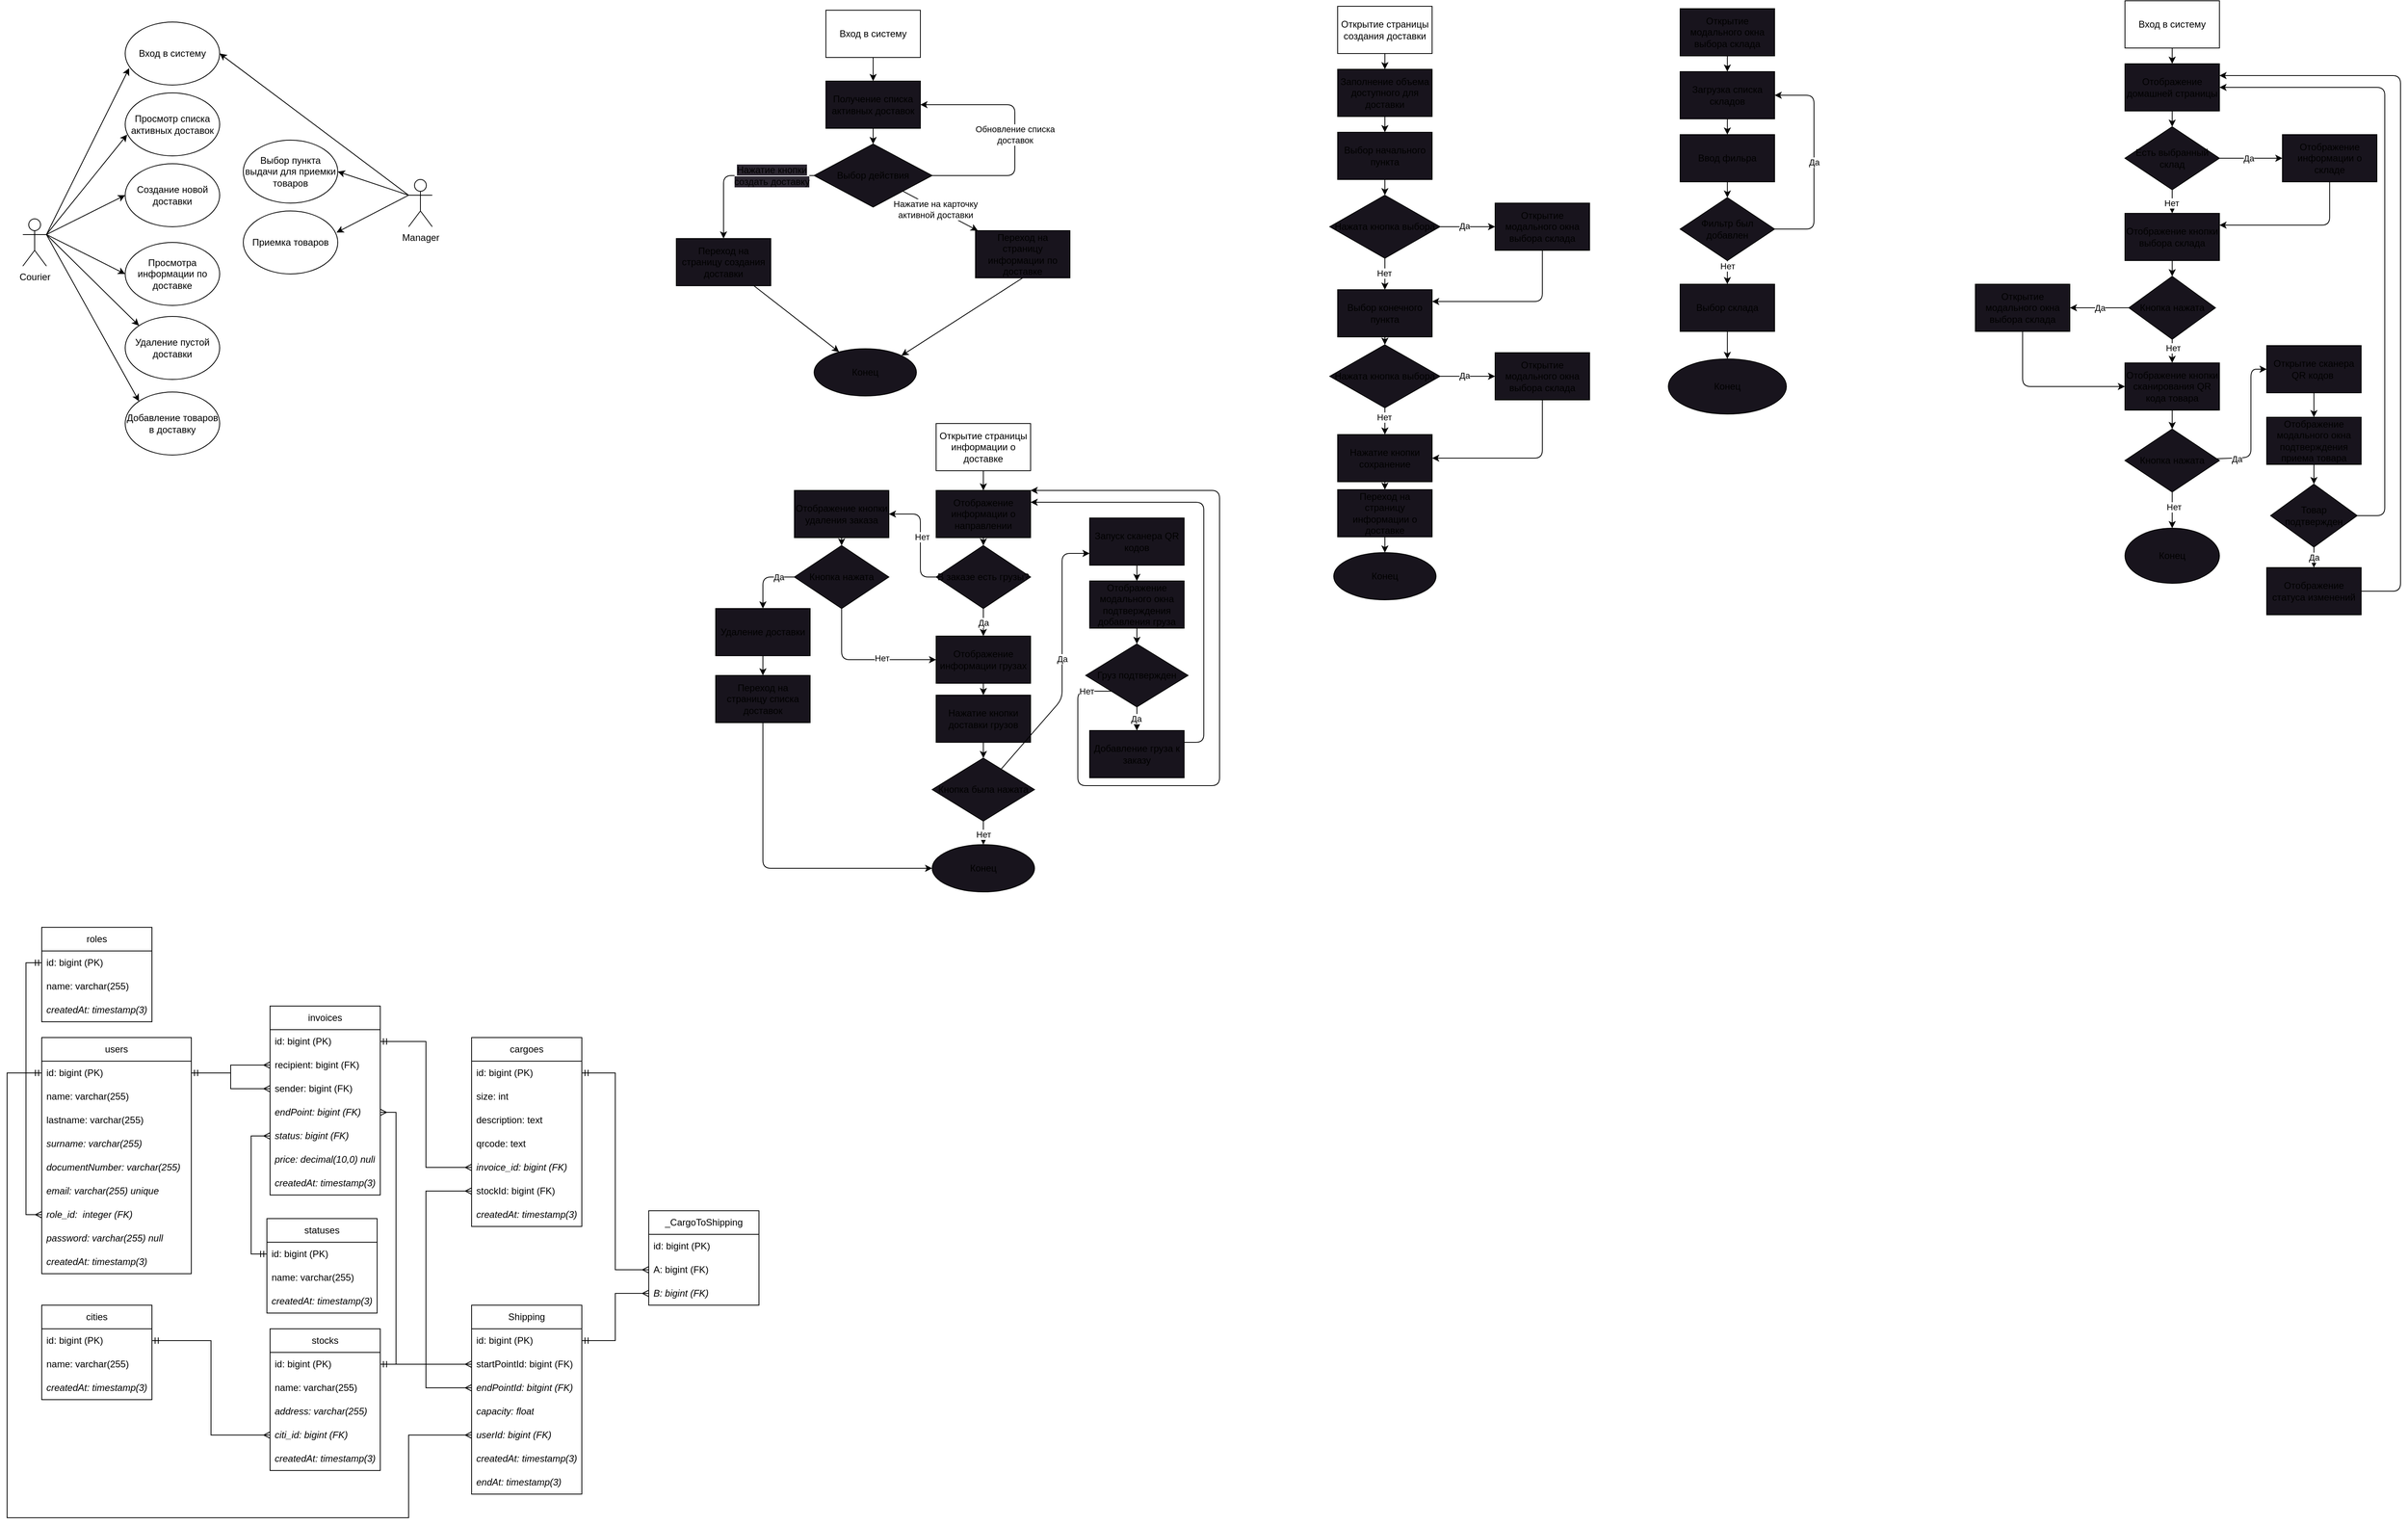 <mxfile>
    <diagram id="rZEQZdA4WwojrL2jVmW2" name="Страница 1">
        <mxGraphModel dx="2302" dy="1473" grid="1" gridSize="10" guides="1" tooltips="1" connect="1" arrows="1" fold="1" page="1" pageScale="1" pageWidth="827" pageHeight="1169" math="0" shadow="0">
            <root>
                <mxCell id="0"/>
                <mxCell id="1" parent="0"/>
                <mxCell id="36" style="edgeStyle=none;html=1;exitX=1;exitY=0.333;exitDx=0;exitDy=0;exitPerimeter=0;entryX=0.042;entryY=0.733;entryDx=0;entryDy=0;entryPerimeter=0;" edge="1" parent="1" source="22" target="30">
                    <mxGeometry relative="1" as="geometry"/>
                </mxCell>
                <mxCell id="37" style="edgeStyle=none;html=1;exitX=1;exitY=0.333;exitDx=0;exitDy=0;exitPerimeter=0;entryX=0.021;entryY=0.662;entryDx=0;entryDy=0;entryPerimeter=0;" edge="1" parent="1" source="22" target="31">
                    <mxGeometry relative="1" as="geometry"/>
                </mxCell>
                <mxCell id="38" style="edgeStyle=none;html=1;exitX=1;exitY=0.333;exitDx=0;exitDy=0;exitPerimeter=0;entryX=0;entryY=0.5;entryDx=0;entryDy=0;" edge="1" parent="1" source="22" target="32">
                    <mxGeometry relative="1" as="geometry"/>
                </mxCell>
                <mxCell id="39" style="edgeStyle=none;html=1;exitX=1;exitY=0.333;exitDx=0;exitDy=0;exitPerimeter=0;entryX=0;entryY=0.5;entryDx=0;entryDy=0;" edge="1" parent="1" source="22" target="33">
                    <mxGeometry relative="1" as="geometry"/>
                </mxCell>
                <mxCell id="40" style="edgeStyle=none;html=1;exitX=1;exitY=0.333;exitDx=0;exitDy=0;exitPerimeter=0;entryX=0;entryY=0;entryDx=0;entryDy=0;" edge="1" parent="1" source="22" target="35">
                    <mxGeometry relative="1" as="geometry"/>
                </mxCell>
                <mxCell id="41" style="edgeStyle=none;html=1;exitX=1;exitY=0.333;exitDx=0;exitDy=0;exitPerimeter=0;entryX=0;entryY=0;entryDx=0;entryDy=0;" edge="1" parent="1" source="22" target="34">
                    <mxGeometry relative="1" as="geometry"/>
                </mxCell>
                <mxCell id="22" value="Courier" style="shape=umlActor;verticalLabelPosition=bottom;verticalAlign=top;html=1;outlineConnect=0;" vertex="1" parent="1">
                    <mxGeometry x="40" y="290" width="30" height="60" as="geometry"/>
                </mxCell>
                <mxCell id="42" style="edgeStyle=none;html=1;exitX=0;exitY=0.333;exitDx=0;exitDy=0;exitPerimeter=0;entryX=1;entryY=0.5;entryDx=0;entryDy=0;" edge="1" parent="1" source="23" target="30">
                    <mxGeometry relative="1" as="geometry"/>
                </mxCell>
                <mxCell id="45" style="edgeStyle=none;html=1;exitX=0;exitY=0.333;exitDx=0;exitDy=0;exitPerimeter=0;entryX=1;entryY=0.5;entryDx=0;entryDy=0;" edge="1" parent="1" source="23" target="43">
                    <mxGeometry relative="1" as="geometry"/>
                </mxCell>
                <mxCell id="46" style="edgeStyle=none;html=1;exitX=0;exitY=0.333;exitDx=0;exitDy=0;exitPerimeter=0;entryX=0.987;entryY=0.342;entryDx=0;entryDy=0;entryPerimeter=0;" edge="1" parent="1" source="23" target="44">
                    <mxGeometry relative="1" as="geometry"/>
                </mxCell>
                <mxCell id="23" value="Manager" style="shape=umlActor;verticalLabelPosition=bottom;verticalAlign=top;html=1;outlineConnect=0;" vertex="1" parent="1">
                    <mxGeometry x="530" y="240" width="30" height="60" as="geometry"/>
                </mxCell>
                <mxCell id="30" value="Вход в систему" style="ellipse;whiteSpace=wrap;html=1;" vertex="1" parent="1">
                    <mxGeometry x="170" y="40" width="120" height="80" as="geometry"/>
                </mxCell>
                <mxCell id="31" value="Просмотр списка активных доставок" style="ellipse;whiteSpace=wrap;html=1;" vertex="1" parent="1">
                    <mxGeometry x="170" y="130" width="120" height="80" as="geometry"/>
                </mxCell>
                <mxCell id="32" value="Создание новой доставки" style="ellipse;whiteSpace=wrap;html=1;" vertex="1" parent="1">
                    <mxGeometry x="170" y="220" width="120" height="80" as="geometry"/>
                </mxCell>
                <mxCell id="33" value="Просмотра информации по доставке" style="ellipse;whiteSpace=wrap;html=1;" vertex="1" parent="1">
                    <mxGeometry x="170" y="320" width="120" height="80" as="geometry"/>
                </mxCell>
                <mxCell id="34" value="Добавление товаров в доставку" style="ellipse;whiteSpace=wrap;html=1;" vertex="1" parent="1">
                    <mxGeometry x="170" y="510" width="120" height="80" as="geometry"/>
                </mxCell>
                <mxCell id="35" value="Удаление пустой доставки" style="ellipse;whiteSpace=wrap;html=1;" vertex="1" parent="1">
                    <mxGeometry x="170" y="414" width="120" height="80" as="geometry"/>
                </mxCell>
                <mxCell id="43" value="Выбор пункта выдачи для приемки товаров" style="ellipse;whiteSpace=wrap;html=1;" vertex="1" parent="1">
                    <mxGeometry x="320" y="190" width="120" height="80" as="geometry"/>
                </mxCell>
                <mxCell id="44" value="Приемка товаров" style="ellipse;whiteSpace=wrap;html=1;" vertex="1" parent="1">
                    <mxGeometry x="320" y="280" width="120" height="80" as="geometry"/>
                </mxCell>
                <mxCell id="53" value="" style="edgeStyle=none;html=1;" edge="1" parent="1" source="47" target="52">
                    <mxGeometry relative="1" as="geometry"/>
                </mxCell>
                <mxCell id="47" value="Вход в систему" style="rounded=0;whiteSpace=wrap;html=1;" vertex="1" parent="1">
                    <mxGeometry x="1060" y="25" width="120" height="60" as="geometry"/>
                </mxCell>
                <mxCell id="58" style="edgeStyle=none;html=1;exitX=0;exitY=0.5;exitDx=0;exitDy=0;entryX=0.5;entryY=0;entryDx=0;entryDy=0;" edge="1" parent="1" source="48" target="55">
                    <mxGeometry relative="1" as="geometry">
                        <Array as="points">
                            <mxPoint x="930" y="235"/>
                        </Array>
                    </mxGeometry>
                </mxCell>
                <mxCell id="59" value="&lt;span style=&quot;font-size: 12px; background-color: rgb(42, 37, 47);&quot;&gt;Нажатие кнопки&lt;/span&gt;&lt;br style=&quot;font-size: 12px;&quot;&gt;&lt;span style=&quot;font-size: 12px; background-color: rgb(42, 37, 47);&quot;&gt;создать доставку&lt;/span&gt;" style="edgeLabel;html=1;align=center;verticalAlign=middle;resizable=0;points=[];" vertex="1" connectable="0" parent="58">
                    <mxGeometry x="-0.494" y="3" relative="1" as="geometry">
                        <mxPoint x="-5" y="-3" as="offset"/>
                    </mxGeometry>
                </mxCell>
                <mxCell id="60" value="Обновление списка&lt;br&gt;доставок" style="edgeStyle=none;html=1;exitX=1;exitY=0.5;exitDx=0;exitDy=0;entryX=1;entryY=0.5;entryDx=0;entryDy=0;" edge="1" parent="1" source="48" target="52">
                    <mxGeometry relative="1" as="geometry">
                        <Array as="points">
                            <mxPoint x="1300" y="235"/>
                            <mxPoint x="1300" y="145"/>
                        </Array>
                    </mxGeometry>
                </mxCell>
                <mxCell id="62" value="" style="edgeStyle=none;html=1;" edge="1" parent="1" source="48" target="61">
                    <mxGeometry relative="1" as="geometry"/>
                </mxCell>
                <mxCell id="63" value="Нажатие на карточку&lt;br&gt;активной доставки" style="edgeLabel;html=1;align=center;verticalAlign=middle;resizable=0;points=[];" vertex="1" connectable="0" parent="62">
                    <mxGeometry x="-0.136" y="-1" relative="1" as="geometry">
                        <mxPoint as="offset"/>
                    </mxGeometry>
                </mxCell>
                <mxCell id="48" value="Выбор действия" style="rhombus;whiteSpace=wrap;html=1;fillColor=rgb(24, 20, 29);rounded=0;" vertex="1" parent="1">
                    <mxGeometry x="1045" y="195" width="150" height="80" as="geometry"/>
                </mxCell>
                <mxCell id="54" value="" style="edgeStyle=none;html=1;" edge="1" parent="1" source="52" target="48">
                    <mxGeometry relative="1" as="geometry"/>
                </mxCell>
                <mxCell id="52" value="Получение списка активных доставок" style="rounded=0;whiteSpace=wrap;html=1;fillColor=rgb(24, 20, 29);" vertex="1" parent="1">
                    <mxGeometry x="1060" y="115" width="120" height="60" as="geometry"/>
                </mxCell>
                <mxCell id="65" value="" style="edgeStyle=none;html=1;" edge="1" parent="1" source="55" target="64">
                    <mxGeometry relative="1" as="geometry"/>
                </mxCell>
                <mxCell id="55" value="Переход на страницу создания доставки" style="whiteSpace=wrap;html=1;fillColor=rgb(24, 20, 29);rounded=0;" vertex="1" parent="1">
                    <mxGeometry x="870" y="315" width="120" height="60" as="geometry"/>
                </mxCell>
                <mxCell id="67" style="edgeStyle=none;html=1;exitX=0.5;exitY=1;exitDx=0;exitDy=0;entryX=1;entryY=0;entryDx=0;entryDy=0;" edge="1" parent="1" source="61" target="64">
                    <mxGeometry relative="1" as="geometry"/>
                </mxCell>
                <mxCell id="61" value="Переход на страницу информации по доставке" style="whiteSpace=wrap;html=1;fillColor=rgb(24, 20, 29);rounded=0;" vertex="1" parent="1">
                    <mxGeometry x="1250" y="305" width="120" height="60" as="geometry"/>
                </mxCell>
                <mxCell id="64" value="Конец" style="ellipse;whiteSpace=wrap;html=1;fillColor=rgb(24, 20, 29);rounded=0;" vertex="1" parent="1">
                    <mxGeometry x="1045" y="455" width="130" height="60" as="geometry"/>
                </mxCell>
                <mxCell id="70" value="" style="edgeStyle=none;html=1;" edge="1" parent="1" source="68" target="69">
                    <mxGeometry relative="1" as="geometry"/>
                </mxCell>
                <mxCell id="68" value="Открытие страницы создания доставки" style="rounded=0;whiteSpace=wrap;html=1;" vertex="1" parent="1">
                    <mxGeometry x="1710" y="20" width="120" height="60" as="geometry"/>
                </mxCell>
                <mxCell id="72" value="" style="edgeStyle=none;html=1;" edge="1" parent="1" source="69" target="71">
                    <mxGeometry relative="1" as="geometry"/>
                </mxCell>
                <mxCell id="69" value="Заполнение объема доступного для доставки" style="rounded=0;whiteSpace=wrap;html=1;fillColor=rgb(24, 20, 29);" vertex="1" parent="1">
                    <mxGeometry x="1710" y="100" width="120" height="60" as="geometry"/>
                </mxCell>
                <mxCell id="219" value="" style="edgeStyle=none;html=1;" edge="1" parent="1" source="71" target="218">
                    <mxGeometry relative="1" as="geometry"/>
                </mxCell>
                <mxCell id="71" value="Выбор начального пункта" style="rounded=0;whiteSpace=wrap;html=1;fillColor=rgb(24, 20, 29);" vertex="1" parent="1">
                    <mxGeometry x="1710" y="180" width="120" height="60" as="geometry"/>
                </mxCell>
                <mxCell id="224" style="edgeStyle=none;html=1;exitX=0.5;exitY=1;exitDx=0;exitDy=0;entryX=0.5;entryY=0;entryDx=0;entryDy=0;" edge="1" parent="1" source="73" target="220">
                    <mxGeometry relative="1" as="geometry"/>
                </mxCell>
                <mxCell id="73" value="Выбор конечного пункта" style="rounded=0;whiteSpace=wrap;html=1;fillColor=rgb(24, 20, 29);" vertex="1" parent="1">
                    <mxGeometry x="1710" y="380" width="120" height="60" as="geometry"/>
                </mxCell>
                <mxCell id="77" value="" style="edgeStyle=none;html=1;" edge="1" parent="1" source="74" target="76">
                    <mxGeometry relative="1" as="geometry"/>
                </mxCell>
                <mxCell id="74" value="Нажатие кнопки сохранение" style="rounded=0;whiteSpace=wrap;html=1;fillColor=rgb(24, 20, 29);" vertex="1" parent="1">
                    <mxGeometry x="1710" y="564" width="120" height="60" as="geometry"/>
                </mxCell>
                <mxCell id="79" value="" style="edgeStyle=none;html=1;" edge="1" parent="1" source="76" target="78">
                    <mxGeometry relative="1" as="geometry"/>
                </mxCell>
                <mxCell id="76" value="Переход на страницу информации о доставке" style="rounded=0;whiteSpace=wrap;html=1;fillColor=rgb(24, 20, 29);" vertex="1" parent="1">
                    <mxGeometry x="1710" y="634" width="120" height="60" as="geometry"/>
                </mxCell>
                <mxCell id="78" value="Конец" style="ellipse;whiteSpace=wrap;html=1;fillColor=rgb(24, 20, 29);rounded=0;" vertex="1" parent="1">
                    <mxGeometry x="1705" y="714" width="130" height="60" as="geometry"/>
                </mxCell>
                <mxCell id="110" value="" style="edgeStyle=none;html=1;" edge="1" parent="1" source="108" target="109">
                    <mxGeometry relative="1" as="geometry"/>
                </mxCell>
                <mxCell id="108" value="Открытие страницы информации о доставке" style="rounded=0;whiteSpace=wrap;html=1;" vertex="1" parent="1">
                    <mxGeometry x="1200" y="550" width="120" height="60" as="geometry"/>
                </mxCell>
                <mxCell id="142" value="" style="edgeStyle=none;html=1;" edge="1" parent="1" source="109" target="141">
                    <mxGeometry relative="1" as="geometry"/>
                </mxCell>
                <mxCell id="109" value="Отображение информации о направлении" style="rounded=0;whiteSpace=wrap;html=1;fillColor=rgb(24, 20, 29);" vertex="1" parent="1">
                    <mxGeometry x="1200" y="635" width="120" height="60" as="geometry"/>
                </mxCell>
                <mxCell id="115" value="" style="edgeStyle=none;html=1;" edge="1" parent="1" source="112" target="114">
                    <mxGeometry relative="1" as="geometry"/>
                </mxCell>
                <mxCell id="112" value="Отображение информации грузах" style="rounded=0;whiteSpace=wrap;html=1;fillColor=rgb(24, 20, 29);" vertex="1" parent="1">
                    <mxGeometry x="1200" y="820" width="120" height="60" as="geometry"/>
                </mxCell>
                <mxCell id="117" value="" style="edgeStyle=none;html=1;" edge="1" parent="1" source="114" target="116">
                    <mxGeometry relative="1" as="geometry"/>
                </mxCell>
                <mxCell id="114" value="Нажатие кнопки доставки грузов" style="rounded=0;whiteSpace=wrap;html=1;fillColor=rgb(24, 20, 29);" vertex="1" parent="1">
                    <mxGeometry x="1200" y="895" width="120" height="60" as="geometry"/>
                </mxCell>
                <mxCell id="119" value="" style="edgeStyle=none;html=1;entryX=0.5;entryY=0;entryDx=0;entryDy=0;" edge="1" parent="1" source="116" target="121">
                    <mxGeometry relative="1" as="geometry">
                        <mxPoint x="1260" y="1085" as="targetPoint"/>
                    </mxGeometry>
                </mxCell>
                <mxCell id="120" value="Нет" style="edgeLabel;html=1;align=center;verticalAlign=middle;resizable=0;points=[];" vertex="1" connectable="0" parent="119">
                    <mxGeometry x="0.111" relative="1" as="geometry">
                        <mxPoint as="offset"/>
                    </mxGeometry>
                </mxCell>
                <mxCell id="123" value="Да" style="edgeStyle=none;html=1;entryX=0;entryY=0.75;entryDx=0;entryDy=0;" edge="1" parent="1" source="116" target="122">
                    <mxGeometry relative="1" as="geometry">
                        <Array as="points">
                            <mxPoint x="1360" y="900"/>
                            <mxPoint x="1360" y="715"/>
                        </Array>
                    </mxGeometry>
                </mxCell>
                <mxCell id="116" value="Кнопка была нажата" style="rhombus;whiteSpace=wrap;html=1;fillColor=rgb(24, 20, 29);rounded=0;" vertex="1" parent="1">
                    <mxGeometry x="1195" y="975" width="130" height="80" as="geometry"/>
                </mxCell>
                <mxCell id="121" value="Конец" style="ellipse;whiteSpace=wrap;html=1;fillColor=rgb(24, 20, 29);rounded=0;" vertex="1" parent="1">
                    <mxGeometry x="1195" y="1085" width="130" height="60" as="geometry"/>
                </mxCell>
                <mxCell id="125" value="" style="edgeStyle=none;html=1;" edge="1" parent="1" source="122" target="124">
                    <mxGeometry relative="1" as="geometry"/>
                </mxCell>
                <mxCell id="122" value="Запуск сканера QR кодов" style="whiteSpace=wrap;html=1;fillColor=rgb(24, 20, 29);rounded=0;" vertex="1" parent="1">
                    <mxGeometry x="1395" y="670" width="120" height="60" as="geometry"/>
                </mxCell>
                <mxCell id="127" value="" style="edgeStyle=none;html=1;" edge="1" parent="1" source="124" target="126">
                    <mxGeometry relative="1" as="geometry"/>
                </mxCell>
                <mxCell id="124" value="Отображение модального окна подтверждения добавления груза" style="whiteSpace=wrap;html=1;fillColor=rgb(24, 20, 29);rounded=0;" vertex="1" parent="1">
                    <mxGeometry x="1395" y="750" width="120" height="60" as="geometry"/>
                </mxCell>
                <mxCell id="129" value="" style="edgeStyle=none;html=1;" edge="1" parent="1" source="126" target="128">
                    <mxGeometry relative="1" as="geometry"/>
                </mxCell>
                <mxCell id="138" value="Да" style="edgeLabel;html=1;align=center;verticalAlign=middle;resizable=0;points=[];" vertex="1" connectable="0" parent="129">
                    <mxGeometry y="-1" relative="1" as="geometry">
                        <mxPoint as="offset"/>
                    </mxGeometry>
                </mxCell>
                <mxCell id="135" style="edgeStyle=none;html=1;exitX=0;exitY=1;exitDx=0;exitDy=0;entryX=1;entryY=0;entryDx=0;entryDy=0;" edge="1" parent="1" source="126" target="109">
                    <mxGeometry relative="1" as="geometry">
                        <Array as="points">
                            <mxPoint x="1380" y="890"/>
                            <mxPoint x="1380" y="1010"/>
                            <mxPoint x="1560" y="1010"/>
                            <mxPoint x="1560" y="635"/>
                        </Array>
                    </mxGeometry>
                </mxCell>
                <mxCell id="137" value="Нет" style="edgeLabel;html=1;align=center;verticalAlign=middle;resizable=0;points=[];" vertex="1" connectable="0" parent="135">
                    <mxGeometry x="-0.934" relative="1" as="geometry">
                        <mxPoint as="offset"/>
                    </mxGeometry>
                </mxCell>
                <mxCell id="126" value="Груз подтвержден" style="rhombus;whiteSpace=wrap;html=1;fillColor=rgb(24, 20, 29);rounded=0;" vertex="1" parent="1">
                    <mxGeometry x="1390" y="830" width="130" height="80" as="geometry"/>
                </mxCell>
                <mxCell id="134" style="edgeStyle=none;html=1;exitX=1;exitY=0.25;exitDx=0;exitDy=0;entryX=1;entryY=0.25;entryDx=0;entryDy=0;" edge="1" parent="1" source="128" target="109">
                    <mxGeometry relative="1" as="geometry">
                        <Array as="points">
                            <mxPoint x="1540" y="955"/>
                            <mxPoint x="1540" y="650"/>
                        </Array>
                    </mxGeometry>
                </mxCell>
                <mxCell id="128" value="Добавление груза к заказу" style="whiteSpace=wrap;html=1;fillColor=rgb(24, 20, 29);rounded=0;" vertex="1" parent="1">
                    <mxGeometry x="1395" y="940" width="120" height="60" as="geometry"/>
                </mxCell>
                <mxCell id="143" value="Да" style="edgeStyle=none;html=1;" edge="1" parent="1" source="141">
                    <mxGeometry relative="1" as="geometry">
                        <mxPoint x="1260" y="820" as="targetPoint"/>
                    </mxGeometry>
                </mxCell>
                <mxCell id="150" style="edgeStyle=none;html=1;entryX=1;entryY=0.5;entryDx=0;entryDy=0;" edge="1" parent="1" source="141" target="145">
                    <mxGeometry relative="1" as="geometry">
                        <Array as="points">
                            <mxPoint x="1180" y="745"/>
                            <mxPoint x="1180" y="665"/>
                        </Array>
                    </mxGeometry>
                </mxCell>
                <mxCell id="151" value="Нет" style="edgeLabel;html=1;align=center;verticalAlign=middle;resizable=0;points=[];" vertex="1" connectable="0" parent="150">
                    <mxGeometry x="0.017" y="-2" relative="1" as="geometry">
                        <mxPoint as="offset"/>
                    </mxGeometry>
                </mxCell>
                <mxCell id="141" value="В заказе есть грузы?" style="rhombus;whiteSpace=wrap;html=1;fillColor=rgb(24, 20, 29);rounded=0;" vertex="1" parent="1">
                    <mxGeometry x="1200" y="705" width="120" height="80" as="geometry"/>
                </mxCell>
                <mxCell id="147" value="" style="edgeStyle=none;html=1;" edge="1" parent="1" source="145" target="146">
                    <mxGeometry relative="1" as="geometry"/>
                </mxCell>
                <mxCell id="145" value="Отображение кнопки удаления заказа" style="rounded=0;whiteSpace=wrap;html=1;fillColor=rgb(24, 20, 29);" vertex="1" parent="1">
                    <mxGeometry x="1020" y="635" width="120" height="60" as="geometry"/>
                </mxCell>
                <mxCell id="148" style="edgeStyle=none;html=1;entryX=0;entryY=0.5;entryDx=0;entryDy=0;" edge="1" parent="1" source="146" target="112">
                    <mxGeometry relative="1" as="geometry">
                        <Array as="points">
                            <mxPoint x="1080" y="850"/>
                        </Array>
                    </mxGeometry>
                </mxCell>
                <mxCell id="149" value="Нет" style="edgeLabel;html=1;align=center;verticalAlign=middle;resizable=0;points=[];" vertex="1" connectable="0" parent="148">
                    <mxGeometry x="0.256" y="2" relative="1" as="geometry">
                        <mxPoint as="offset"/>
                    </mxGeometry>
                </mxCell>
                <mxCell id="153" value="" style="edgeStyle=none;html=1;entryX=0.5;entryY=0;entryDx=0;entryDy=0;" edge="1" parent="1" source="146" target="152">
                    <mxGeometry relative="1" as="geometry">
                        <Array as="points">
                            <mxPoint x="980" y="745"/>
                        </Array>
                    </mxGeometry>
                </mxCell>
                <mxCell id="154" value="Да" style="edgeLabel;html=1;align=center;verticalAlign=middle;resizable=0;points=[];" vertex="1" connectable="0" parent="153">
                    <mxGeometry x="-0.483" relative="1" as="geometry">
                        <mxPoint as="offset"/>
                    </mxGeometry>
                </mxCell>
                <mxCell id="146" value="Кнопка нажата" style="rhombus;whiteSpace=wrap;html=1;fillColor=rgb(24, 20, 29);rounded=0;" vertex="1" parent="1">
                    <mxGeometry x="1020" y="705" width="120" height="80" as="geometry"/>
                </mxCell>
                <mxCell id="156" value="" style="edgeStyle=none;html=1;" edge="1" parent="1" source="152" target="155">
                    <mxGeometry relative="1" as="geometry"/>
                </mxCell>
                <mxCell id="152" value="Удаление доставки" style="whiteSpace=wrap;html=1;fillColor=rgb(24, 20, 29);rounded=0;" vertex="1" parent="1">
                    <mxGeometry x="920" y="785" width="120" height="60" as="geometry"/>
                </mxCell>
                <mxCell id="157" style="edgeStyle=none;html=1;entryX=0;entryY=0.5;entryDx=0;entryDy=0;" edge="1" parent="1" source="155" target="121">
                    <mxGeometry relative="1" as="geometry">
                        <Array as="points">
                            <mxPoint x="980" y="1115"/>
                        </Array>
                    </mxGeometry>
                </mxCell>
                <mxCell id="155" value="Переход на страницу списка доставок" style="whiteSpace=wrap;html=1;fillColor=rgb(24, 20, 29);rounded=0;" vertex="1" parent="1">
                    <mxGeometry x="920" y="870" width="120" height="60" as="geometry"/>
                </mxCell>
                <mxCell id="175" value="" style="edgeStyle=none;html=1;" edge="1" parent="1" source="173" target="174">
                    <mxGeometry relative="1" as="geometry"/>
                </mxCell>
                <mxCell id="173" value="Вход в систему" style="rounded=0;whiteSpace=wrap;html=1;" vertex="1" parent="1">
                    <mxGeometry x="2710" y="13" width="120" height="60" as="geometry"/>
                </mxCell>
                <mxCell id="177" value="" style="edgeStyle=none;html=1;" edge="1" parent="1" source="174" target="176">
                    <mxGeometry relative="1" as="geometry"/>
                </mxCell>
                <mxCell id="174" value="Отображение домашней страницы" style="rounded=0;whiteSpace=wrap;html=1;fillColor=rgb(24, 20, 29);" vertex="1" parent="1">
                    <mxGeometry x="2710" y="93" width="120" height="60" as="geometry"/>
                </mxCell>
                <mxCell id="179" value="" style="edgeStyle=none;html=1;" edge="1" parent="1" source="176" target="178">
                    <mxGeometry relative="1" as="geometry"/>
                </mxCell>
                <mxCell id="186" value="Нет" style="edgeLabel;html=1;align=center;verticalAlign=middle;resizable=0;points=[];" vertex="1" connectable="0" parent="179">
                    <mxGeometry x="0.108" y="-1" relative="1" as="geometry">
                        <mxPoint as="offset"/>
                    </mxGeometry>
                </mxCell>
                <mxCell id="181" value="" style="edgeStyle=none;html=1;" edge="1" parent="1" source="176" target="180">
                    <mxGeometry relative="1" as="geometry"/>
                </mxCell>
                <mxCell id="182" value="Да" style="edgeLabel;html=1;align=center;verticalAlign=middle;resizable=0;points=[];" vertex="1" connectable="0" parent="181">
                    <mxGeometry x="-0.081" relative="1" as="geometry">
                        <mxPoint as="offset"/>
                    </mxGeometry>
                </mxCell>
                <mxCell id="176" value="Есть выбранный склад" style="rhombus;whiteSpace=wrap;html=1;fillColor=rgb(24, 20, 29);rounded=0;" vertex="1" parent="1">
                    <mxGeometry x="2710" y="173" width="120" height="80" as="geometry"/>
                </mxCell>
                <mxCell id="188" value="" style="edgeStyle=none;html=1;" edge="1" parent="1" source="178" target="187">
                    <mxGeometry relative="1" as="geometry"/>
                </mxCell>
                <mxCell id="178" value="Отображение кнопки выбора склада" style="whiteSpace=wrap;html=1;fillColor=rgb(24, 20, 29);rounded=0;" vertex="1" parent="1">
                    <mxGeometry x="2710" y="283" width="120" height="60" as="geometry"/>
                </mxCell>
                <mxCell id="183" style="edgeStyle=none;html=1;entryX=1;entryY=0.25;entryDx=0;entryDy=0;" edge="1" parent="1" source="180" target="178">
                    <mxGeometry relative="1" as="geometry">
                        <Array as="points">
                            <mxPoint x="2970" y="298"/>
                        </Array>
                    </mxGeometry>
                </mxCell>
                <mxCell id="180" value="Отображение информации о складе" style="whiteSpace=wrap;html=1;fillColor=rgb(24, 20, 29);rounded=0;" vertex="1" parent="1">
                    <mxGeometry x="2910" y="183" width="120" height="60" as="geometry"/>
                </mxCell>
                <mxCell id="191" value="" style="edgeStyle=none;html=1;" edge="1" parent="1" source="187" target="190">
                    <mxGeometry relative="1" as="geometry"/>
                </mxCell>
                <mxCell id="192" value="Нет" style="edgeLabel;html=1;align=center;verticalAlign=middle;resizable=0;points=[];" vertex="1" connectable="0" parent="191">
                    <mxGeometry x="-0.303" y="1" relative="1" as="geometry">
                        <mxPoint as="offset"/>
                    </mxGeometry>
                </mxCell>
                <mxCell id="199" value="Да" style="edgeStyle=none;html=1;" edge="1" parent="1" source="187" target="198">
                    <mxGeometry relative="1" as="geometry"/>
                </mxCell>
                <mxCell id="187" value="Кнопка нажата" style="rhombus;whiteSpace=wrap;html=1;fillColor=rgb(24, 20, 29);rounded=0;" vertex="1" parent="1">
                    <mxGeometry x="2715" y="363" width="110" height="80" as="geometry"/>
                </mxCell>
                <mxCell id="194" value="" style="edgeStyle=none;html=1;" edge="1" parent="1" source="190" target="193">
                    <mxGeometry relative="1" as="geometry"/>
                </mxCell>
                <mxCell id="190" value="Отображение кнопки сканирования QR кода товара" style="whiteSpace=wrap;html=1;fillColor=rgb(24, 20, 29);rounded=0;" vertex="1" parent="1">
                    <mxGeometry x="2710" y="473" width="120" height="60" as="geometry"/>
                </mxCell>
                <mxCell id="196" value="" style="edgeStyle=none;html=1;" edge="1" parent="1" source="193" target="195">
                    <mxGeometry relative="1" as="geometry"/>
                </mxCell>
                <mxCell id="197" value="Нет" style="edgeLabel;html=1;align=center;verticalAlign=middle;resizable=0;points=[];" vertex="1" connectable="0" parent="196">
                    <mxGeometry x="-0.194" y="2" relative="1" as="geometry">
                        <mxPoint as="offset"/>
                    </mxGeometry>
                </mxCell>
                <mxCell id="236" value="" style="edgeStyle=none;html=1;entryX=0;entryY=0.5;entryDx=0;entryDy=0;" edge="1" parent="1" source="193" target="235">
                    <mxGeometry relative="1" as="geometry">
                        <Array as="points">
                            <mxPoint x="2870" y="593"/>
                            <mxPoint x="2870" y="481"/>
                        </Array>
                    </mxGeometry>
                </mxCell>
                <mxCell id="244" value="Да" style="edgeLabel;html=1;align=center;verticalAlign=middle;resizable=0;points=[];" vertex="1" connectable="0" parent="236">
                    <mxGeometry x="-0.716" y="-1" relative="1" as="geometry">
                        <mxPoint as="offset"/>
                    </mxGeometry>
                </mxCell>
                <mxCell id="193" value="Кнопка нажата" style="rhombus;whiteSpace=wrap;html=1;fillColor=rgb(24, 20, 29);rounded=0;" vertex="1" parent="1">
                    <mxGeometry x="2710" y="557" width="120" height="80" as="geometry"/>
                </mxCell>
                <mxCell id="195" value="Конец" style="ellipse;whiteSpace=wrap;html=1;fillColor=rgb(24, 20, 29);rounded=0;" vertex="1" parent="1">
                    <mxGeometry x="2710" y="683" width="120" height="70" as="geometry"/>
                </mxCell>
                <mxCell id="201" style="edgeStyle=none;html=1;entryX=0;entryY=0.5;entryDx=0;entryDy=0;" edge="1" parent="1" source="198" target="190">
                    <mxGeometry relative="1" as="geometry">
                        <Array as="points">
                            <mxPoint x="2580" y="503"/>
                        </Array>
                    </mxGeometry>
                </mxCell>
                <mxCell id="198" value="Открытие модального окна выбора склада" style="whiteSpace=wrap;html=1;fillColor=rgb(24, 20, 29);rounded=0;" vertex="1" parent="1">
                    <mxGeometry x="2520" y="373" width="120" height="60" as="geometry"/>
                </mxCell>
                <mxCell id="202" value="" style="edgeStyle=none;html=1;" edge="1" parent="1" source="203" target="205">
                    <mxGeometry relative="1" as="geometry"/>
                </mxCell>
                <mxCell id="203" value="Открытие модального окна выбора склада" style="rounded=0;whiteSpace=wrap;html=1;fillColor=rgb(24, 20, 29);" vertex="1" parent="1">
                    <mxGeometry x="2145" y="23" width="120" height="60" as="geometry"/>
                </mxCell>
                <mxCell id="204" value="" style="edgeStyle=none;html=1;" edge="1" parent="1" source="205" target="207">
                    <mxGeometry relative="1" as="geometry"/>
                </mxCell>
                <mxCell id="205" value="Загрузка списка складов" style="rounded=0;whiteSpace=wrap;html=1;fillColor=rgb(24, 20, 29);" vertex="1" parent="1">
                    <mxGeometry x="2145" y="103" width="120" height="60" as="geometry"/>
                </mxCell>
                <mxCell id="206" value="" style="edgeStyle=none;html=1;" edge="1" parent="1" source="207" target="211">
                    <mxGeometry relative="1" as="geometry"/>
                </mxCell>
                <mxCell id="207" value="Ввод фильра" style="rounded=0;whiteSpace=wrap;html=1;fillColor=rgb(24, 20, 29);" vertex="1" parent="1">
                    <mxGeometry x="2145" y="183" width="120" height="60" as="geometry"/>
                </mxCell>
                <mxCell id="208" value="Да" style="edgeStyle=none;html=1;exitX=1;exitY=0.5;exitDx=0;exitDy=0;entryX=1;entryY=0.5;entryDx=0;entryDy=0;" edge="1" parent="1" source="211" target="205">
                    <mxGeometry relative="1" as="geometry">
                        <Array as="points">
                            <mxPoint x="2315" y="303"/>
                            <mxPoint x="2315" y="133"/>
                        </Array>
                    </mxGeometry>
                </mxCell>
                <mxCell id="209" value="" style="edgeStyle=none;html=1;" edge="1" parent="1" source="211" target="213">
                    <mxGeometry relative="1" as="geometry"/>
                </mxCell>
                <mxCell id="210" value="Нет" style="edgeLabel;html=1;align=center;verticalAlign=middle;resizable=0;points=[];" vertex="1" connectable="0" parent="209">
                    <mxGeometry x="-0.544" relative="1" as="geometry">
                        <mxPoint as="offset"/>
                    </mxGeometry>
                </mxCell>
                <mxCell id="211" value="Фильтр был добавлен" style="rhombus;whiteSpace=wrap;html=1;fillColor=rgb(24, 20, 29);rounded=0;" vertex="1" parent="1">
                    <mxGeometry x="2145" y="263" width="120" height="80" as="geometry"/>
                </mxCell>
                <mxCell id="212" value="" style="edgeStyle=none;html=1;" edge="1" parent="1" source="213" target="214">
                    <mxGeometry relative="1" as="geometry"/>
                </mxCell>
                <mxCell id="213" value="Выбор склада" style="whiteSpace=wrap;html=1;fillColor=rgb(24, 20, 29);rounded=0;" vertex="1" parent="1">
                    <mxGeometry x="2145" y="373" width="120" height="60" as="geometry"/>
                </mxCell>
                <mxCell id="214" value="Конец" style="ellipse;whiteSpace=wrap;html=1;fillColor=rgb(24, 20, 29);rounded=0;" vertex="1" parent="1">
                    <mxGeometry x="2130" y="468" width="150" height="70" as="geometry"/>
                </mxCell>
                <mxCell id="222" style="edgeStyle=none;html=1;exitX=0.5;exitY=1;exitDx=0;exitDy=0;entryX=0.5;entryY=0;entryDx=0;entryDy=0;" edge="1" parent="1" source="218" target="73">
                    <mxGeometry relative="1" as="geometry"/>
                </mxCell>
                <mxCell id="223" value="Нет" style="edgeLabel;html=1;align=center;verticalAlign=middle;resizable=0;points=[];" vertex="1" connectable="0" parent="222">
                    <mxGeometry x="-0.056" y="-1" relative="1" as="geometry">
                        <mxPoint as="offset"/>
                    </mxGeometry>
                </mxCell>
                <mxCell id="218" value="Нажата кнопка выбора" style="rhombus;whiteSpace=wrap;html=1;fillColor=rgb(24, 20, 29);rounded=0;" vertex="1" parent="1">
                    <mxGeometry x="1700" y="260" width="140" height="80" as="geometry"/>
                </mxCell>
                <mxCell id="225" style="edgeStyle=none;html=1;exitX=0.5;exitY=1;exitDx=0;exitDy=0;entryX=0.5;entryY=0;entryDx=0;entryDy=0;" edge="1" parent="1" source="220" target="74">
                    <mxGeometry relative="1" as="geometry"/>
                </mxCell>
                <mxCell id="226" value="Нет" style="edgeLabel;html=1;align=center;verticalAlign=middle;resizable=0;points=[];" vertex="1" connectable="0" parent="225">
                    <mxGeometry x="-0.281" y="-1" relative="1" as="geometry">
                        <mxPoint as="offset"/>
                    </mxGeometry>
                </mxCell>
                <mxCell id="228" value="" style="edgeStyle=none;html=1;" edge="1" parent="1" source="220" target="227">
                    <mxGeometry relative="1" as="geometry"/>
                </mxCell>
                <mxCell id="229" value="Да" style="edgeLabel;html=1;align=center;verticalAlign=middle;resizable=0;points=[];" vertex="1" connectable="0" parent="228">
                    <mxGeometry x="-0.116" y="1" relative="1" as="geometry">
                        <mxPoint as="offset"/>
                    </mxGeometry>
                </mxCell>
                <mxCell id="220" value="Нажата кнопка выбора" style="rhombus;whiteSpace=wrap;html=1;fillColor=rgb(24, 20, 29);rounded=0;" vertex="1" parent="1">
                    <mxGeometry x="1700" y="450" width="140" height="80" as="geometry"/>
                </mxCell>
                <mxCell id="230" style="edgeStyle=none;html=1;entryX=1;entryY=0.5;entryDx=0;entryDy=0;" edge="1" parent="1" source="227" target="74">
                    <mxGeometry relative="1" as="geometry">
                        <Array as="points">
                            <mxPoint x="1970" y="594"/>
                        </Array>
                    </mxGeometry>
                </mxCell>
                <mxCell id="227" value="Открытие модального окна выбора склада" style="whiteSpace=wrap;html=1;fillColor=rgb(24, 20, 29);rounded=0;" vertex="1" parent="1">
                    <mxGeometry x="1910" y="460" width="120" height="60" as="geometry"/>
                </mxCell>
                <mxCell id="231" value="" style="edgeStyle=none;html=1;exitX=1;exitY=0.5;exitDx=0;exitDy=0;" edge="1" parent="1" target="234" source="218">
                    <mxGeometry relative="1" as="geometry">
                        <mxPoint x="1850" y="310" as="sourcePoint"/>
                    </mxGeometry>
                </mxCell>
                <mxCell id="232" value="Да" style="edgeLabel;html=1;align=center;verticalAlign=middle;resizable=0;points=[];" vertex="1" connectable="0" parent="231">
                    <mxGeometry x="-0.116" y="1" relative="1" as="geometry">
                        <mxPoint as="offset"/>
                    </mxGeometry>
                </mxCell>
                <mxCell id="233" style="edgeStyle=none;html=1;entryX=1;entryY=0.25;entryDx=0;entryDy=0;" edge="1" parent="1" source="234" target="73">
                    <mxGeometry relative="1" as="geometry">
                        <mxPoint x="1830.0" y="404" as="targetPoint"/>
                        <Array as="points">
                            <mxPoint x="1970" y="395"/>
                        </Array>
                    </mxGeometry>
                </mxCell>
                <mxCell id="234" value="Открытие модального окна выбора склада" style="whiteSpace=wrap;html=1;fillColor=rgb(24, 20, 29);rounded=0;" vertex="1" parent="1">
                    <mxGeometry x="1910" y="270" width="120" height="60" as="geometry"/>
                </mxCell>
                <mxCell id="239" value="" style="edgeStyle=none;html=1;" edge="1" parent="1" source="235" target="238">
                    <mxGeometry relative="1" as="geometry"/>
                </mxCell>
                <mxCell id="235" value="Открытие сканера QR кодов&amp;nbsp;" style="whiteSpace=wrap;html=1;fillColor=rgb(24, 20, 29);rounded=0;" vertex="1" parent="1">
                    <mxGeometry x="2890" y="451" width="120" height="60" as="geometry"/>
                </mxCell>
                <mxCell id="243" style="edgeStyle=none;html=1;entryX=0.5;entryY=0;entryDx=0;entryDy=0;" edge="1" parent="1" source="238" target="242">
                    <mxGeometry relative="1" as="geometry"/>
                </mxCell>
                <mxCell id="238" value="Отображение модального окна подтверждения приема товара" style="whiteSpace=wrap;html=1;fillColor=rgb(24, 20, 29);rounded=0;" vertex="1" parent="1">
                    <mxGeometry x="2890" y="542" width="120" height="60" as="geometry"/>
                </mxCell>
                <mxCell id="246" value="Да" style="edgeStyle=none;html=1;" edge="1" parent="1" source="242" target="245">
                    <mxGeometry relative="1" as="geometry"/>
                </mxCell>
                <mxCell id="247" style="edgeStyle=none;html=1;exitX=1;exitY=0.5;exitDx=0;exitDy=0;entryX=1;entryY=0.5;entryDx=0;entryDy=0;" edge="1" parent="1" source="242" target="174">
                    <mxGeometry relative="1" as="geometry">
                        <Array as="points">
                            <mxPoint x="3040" y="667"/>
                            <mxPoint x="3040" y="123"/>
                        </Array>
                    </mxGeometry>
                </mxCell>
                <mxCell id="242" value="Товар подтвержден" style="rhombus;whiteSpace=wrap;html=1;fillColor=rgb(24, 20, 29);rounded=0;" vertex="1" parent="1">
                    <mxGeometry x="2895" y="627" width="110" height="80" as="geometry"/>
                </mxCell>
                <mxCell id="248" style="edgeStyle=none;html=1;exitX=1;exitY=0.5;exitDx=0;exitDy=0;entryX=1;entryY=0.25;entryDx=0;entryDy=0;" edge="1" parent="1" source="245" target="174">
                    <mxGeometry relative="1" as="geometry">
                        <Array as="points">
                            <mxPoint x="3060" y="763"/>
                            <mxPoint x="3060" y="108"/>
                        </Array>
                    </mxGeometry>
                </mxCell>
                <mxCell id="245" value="Отображение статуса изменений" style="whiteSpace=wrap;html=1;fillColor=rgb(24, 20, 29);rounded=0;" vertex="1" parent="1">
                    <mxGeometry x="2890" y="733" width="120" height="60" as="geometry"/>
                </mxCell>
                <mxCell id="249" value="users" style="swimlane;fontStyle=0;childLayout=stackLayout;horizontal=1;startSize=30;horizontalStack=0;resizeParent=1;resizeParentMax=0;resizeLast=0;collapsible=1;marginBottom=0;whiteSpace=wrap;html=1;" vertex="1" parent="1">
                    <mxGeometry x="64" y="1330" width="190" height="300" as="geometry">
                        <mxRectangle x="130" y="200" width="70" height="30" as="alternateBounds"/>
                    </mxGeometry>
                </mxCell>
                <mxCell id="250" value="id: bigint (PK)" style="text;strokeColor=none;fillColor=none;align=left;verticalAlign=middle;spacingLeft=4;spacingRight=4;overflow=hidden;points=[[0,0.5],[1,0.5]];portConstraint=eastwest;rotatable=0;whiteSpace=wrap;html=1;" vertex="1" parent="249">
                    <mxGeometry y="30" width="190" height="30" as="geometry"/>
                </mxCell>
                <mxCell id="251" value="name: varchar(255)" style="text;strokeColor=none;fillColor=none;align=left;verticalAlign=middle;spacingLeft=4;spacingRight=4;overflow=hidden;points=[[0,0.5],[1,0.5]];portConstraint=eastwest;rotatable=0;whiteSpace=wrap;html=1;" vertex="1" parent="249">
                    <mxGeometry y="60" width="190" height="30" as="geometry"/>
                </mxCell>
                <mxCell id="252" value="lastname: varchar(255)" style="text;strokeColor=none;fillColor=none;align=left;verticalAlign=middle;spacingLeft=4;spacingRight=4;overflow=hidden;points=[[0,0.5],[1,0.5]];portConstraint=eastwest;rotatable=0;whiteSpace=wrap;html=1;" vertex="1" parent="249">
                    <mxGeometry y="90" width="190" height="30" as="geometry"/>
                </mxCell>
                <mxCell id="253" value="surname: varchar(255)" style="text;strokeColor=none;fillColor=none;align=left;verticalAlign=middle;spacingLeft=4;spacingRight=4;overflow=hidden;points=[[0,0.5],[1,0.5]];portConstraint=eastwest;rotatable=0;whiteSpace=wrap;html=1;fontStyle=2" vertex="1" parent="249">
                    <mxGeometry y="120" width="190" height="30" as="geometry"/>
                </mxCell>
                <mxCell id="254" value="documentNumber: varchar(255)" style="text;strokeColor=none;fillColor=none;align=left;verticalAlign=middle;spacingLeft=4;spacingRight=4;overflow=hidden;points=[[0,0.5],[1,0.5]];portConstraint=eastwest;rotatable=0;whiteSpace=wrap;html=1;fontStyle=2" vertex="1" parent="249">
                    <mxGeometry y="150" width="190" height="30" as="geometry"/>
                </mxCell>
                <mxCell id="255" value="email: varchar(255) unique" style="text;strokeColor=none;fillColor=none;align=left;verticalAlign=middle;spacingLeft=4;spacingRight=4;overflow=hidden;points=[[0,0.5],[1,0.5]];portConstraint=eastwest;rotatable=0;whiteSpace=wrap;html=1;fontStyle=2" vertex="1" parent="249">
                    <mxGeometry y="180" width="190" height="30" as="geometry"/>
                </mxCell>
                <mxCell id="256" value="role_id:&amp;nbsp; integer (FK)" style="text;strokeColor=none;fillColor=none;align=left;verticalAlign=middle;spacingLeft=4;spacingRight=4;overflow=hidden;points=[[0,0.5],[1,0.5]];portConstraint=eastwest;rotatable=0;whiteSpace=wrap;html=1;fontStyle=2" vertex="1" parent="249">
                    <mxGeometry y="210" width="190" height="30" as="geometry"/>
                </mxCell>
                <mxCell id="257" value="password: varchar(255) null" style="text;strokeColor=none;fillColor=none;align=left;verticalAlign=middle;spacingLeft=4;spacingRight=4;overflow=hidden;points=[[0,0.5],[1,0.5]];portConstraint=eastwest;rotatable=0;whiteSpace=wrap;html=1;fontStyle=2" vertex="1" parent="249">
                    <mxGeometry y="240" width="190" height="30" as="geometry"/>
                </mxCell>
                <mxCell id="301" value="createdAt: timestamp(3)" style="text;strokeColor=none;fillColor=none;align=left;verticalAlign=middle;spacingLeft=4;spacingRight=4;overflow=hidden;points=[[0,0.5],[1,0.5]];portConstraint=eastwest;rotatable=0;whiteSpace=wrap;html=1;fontStyle=2" vertex="1" parent="249">
                    <mxGeometry y="270" width="190" height="30" as="geometry"/>
                </mxCell>
                <mxCell id="258" style="edgeStyle=orthogonalEdgeStyle;rounded=0;orthogonalLoop=1;jettySize=auto;html=1;entryX=0;entryY=0.5;entryDx=0;entryDy=0;endArrow=ERmany;endFill=0;startArrow=ERmandOne;startFill=0;exitX=0;exitY=0.5;exitDx=0;exitDy=0;" edge="1" parent="1" source="260" target="256">
                    <mxGeometry relative="1" as="geometry"/>
                </mxCell>
                <mxCell id="259" value="roles" style="swimlane;fontStyle=0;childLayout=stackLayout;horizontal=1;startSize=30;horizontalStack=0;resizeParent=1;resizeParentMax=0;resizeLast=0;collapsible=1;marginBottom=0;whiteSpace=wrap;html=1;" vertex="1" parent="1">
                    <mxGeometry x="64" y="1190" width="140" height="120" as="geometry">
                        <mxRectangle x="130" y="200" width="70" height="30" as="alternateBounds"/>
                    </mxGeometry>
                </mxCell>
                <mxCell id="260" value="id: bigint (PK)" style="text;strokeColor=none;fillColor=none;align=left;verticalAlign=middle;spacingLeft=4;spacingRight=4;overflow=hidden;points=[[0,0.5],[1,0.5]];portConstraint=eastwest;rotatable=0;whiteSpace=wrap;html=1;" vertex="1" parent="259">
                    <mxGeometry y="30" width="140" height="30" as="geometry"/>
                </mxCell>
                <mxCell id="261" value="name: varchar(255)" style="text;strokeColor=none;fillColor=none;align=left;verticalAlign=middle;spacingLeft=4;spacingRight=4;overflow=hidden;points=[[0,0.5],[1,0.5]];portConstraint=eastwest;rotatable=0;whiteSpace=wrap;html=1;" vertex="1" parent="259">
                    <mxGeometry y="60" width="140" height="30" as="geometry"/>
                </mxCell>
                <mxCell id="303" value="createdAt: timestamp(3)" style="text;strokeColor=none;fillColor=none;align=left;verticalAlign=middle;spacingLeft=4;spacingRight=4;overflow=hidden;points=[[0,0.5],[1,0.5]];portConstraint=eastwest;rotatable=0;whiteSpace=wrap;html=1;fontStyle=2" vertex="1" parent="259">
                    <mxGeometry y="90" width="140" height="30" as="geometry"/>
                </mxCell>
                <mxCell id="262" value="cities" style="swimlane;fontStyle=0;childLayout=stackLayout;horizontal=1;startSize=30;horizontalStack=0;resizeParent=1;resizeParentMax=0;resizeLast=0;collapsible=1;marginBottom=0;whiteSpace=wrap;html=1;" vertex="1" parent="1">
                    <mxGeometry x="64" y="1670" width="140" height="120" as="geometry">
                        <mxRectangle x="130" y="200" width="70" height="30" as="alternateBounds"/>
                    </mxGeometry>
                </mxCell>
                <mxCell id="263" value="id: bigint (PK)" style="text;strokeColor=none;fillColor=none;align=left;verticalAlign=middle;spacingLeft=4;spacingRight=4;overflow=hidden;points=[[0,0.5],[1,0.5]];portConstraint=eastwest;rotatable=0;whiteSpace=wrap;html=1;" vertex="1" parent="262">
                    <mxGeometry y="30" width="140" height="30" as="geometry"/>
                </mxCell>
                <mxCell id="264" value="name: varchar(255)" style="text;strokeColor=none;fillColor=none;align=left;verticalAlign=middle;spacingLeft=4;spacingRight=4;overflow=hidden;points=[[0,0.5],[1,0.5]];portConstraint=eastwest;rotatable=0;whiteSpace=wrap;html=1;" vertex="1" parent="262">
                    <mxGeometry y="60" width="140" height="30" as="geometry"/>
                </mxCell>
                <mxCell id="302" value="createdAt: timestamp(3)" style="text;strokeColor=none;fillColor=none;align=left;verticalAlign=middle;spacingLeft=4;spacingRight=4;overflow=hidden;points=[[0,0.5],[1,0.5]];portConstraint=eastwest;rotatable=0;whiteSpace=wrap;html=1;fontStyle=2" vertex="1" parent="262">
                    <mxGeometry y="90" width="140" height="30" as="geometry"/>
                </mxCell>
                <mxCell id="265" value="statuses" style="swimlane;fontStyle=0;childLayout=stackLayout;horizontal=1;startSize=30;horizontalStack=0;resizeParent=1;resizeParentMax=0;resizeLast=0;collapsible=1;marginBottom=0;whiteSpace=wrap;html=1;" vertex="1" parent="1">
                    <mxGeometry x="350" y="1560" width="140" height="120" as="geometry">
                        <mxRectangle x="130" y="200" width="70" height="30" as="alternateBounds"/>
                    </mxGeometry>
                </mxCell>
                <mxCell id="266" value="id: bigint (PK)" style="text;strokeColor=none;fillColor=none;align=left;verticalAlign=middle;spacingLeft=4;spacingRight=4;overflow=hidden;points=[[0,0.5],[1,0.5]];portConstraint=eastwest;rotatable=0;whiteSpace=wrap;html=1;" vertex="1" parent="265">
                    <mxGeometry y="30" width="140" height="30" as="geometry"/>
                </mxCell>
                <mxCell id="267" value="name: varchar(255)" style="text;strokeColor=none;fillColor=none;align=left;verticalAlign=middle;spacingLeft=4;spacingRight=4;overflow=hidden;points=[[0,0.5],[1,0.5]];portConstraint=eastwest;rotatable=0;whiteSpace=wrap;html=1;" vertex="1" parent="265">
                    <mxGeometry y="60" width="140" height="30" as="geometry"/>
                </mxCell>
                <mxCell id="298" value="createdAt: timestamp(3)" style="text;strokeColor=none;fillColor=none;align=left;verticalAlign=middle;spacingLeft=4;spacingRight=4;overflow=hidden;points=[[0,0.5],[1,0.5]];portConstraint=eastwest;rotatable=0;whiteSpace=wrap;html=1;fontStyle=2" vertex="1" parent="265">
                    <mxGeometry y="90" width="140" height="30" as="geometry"/>
                </mxCell>
                <mxCell id="268" style="edgeStyle=orthogonalEdgeStyle;rounded=0;orthogonalLoop=1;jettySize=auto;html=1;endArrow=ERmany;endFill=0;startArrow=ERmandOne;startFill=0;entryX=1;entryY=0.5;entryDx=0;entryDy=0;exitX=1;exitY=0.5;exitDx=0;exitDy=0;" edge="1" parent="1" source="270" target="283">
                    <mxGeometry relative="1" as="geometry"/>
                </mxCell>
                <mxCell id="269" value="stocks" style="swimlane;fontStyle=0;childLayout=stackLayout;horizontal=1;startSize=30;horizontalStack=0;resizeParent=1;resizeParentMax=0;resizeLast=0;collapsible=1;marginBottom=0;whiteSpace=wrap;html=1;" vertex="1" parent="1">
                    <mxGeometry x="354" y="1700" width="140" height="180" as="geometry">
                        <mxRectangle x="130" y="200" width="70" height="30" as="alternateBounds"/>
                    </mxGeometry>
                </mxCell>
                <mxCell id="270" value="id: bigint (PK)" style="text;strokeColor=none;fillColor=none;align=left;verticalAlign=middle;spacingLeft=4;spacingRight=4;overflow=hidden;points=[[0,0.5],[1,0.5]];portConstraint=eastwest;rotatable=0;whiteSpace=wrap;html=1;" vertex="1" parent="269">
                    <mxGeometry y="30" width="140" height="30" as="geometry"/>
                </mxCell>
                <mxCell id="271" value="name: varchar(255)" style="text;strokeColor=none;fillColor=none;align=left;verticalAlign=middle;spacingLeft=4;spacingRight=4;overflow=hidden;points=[[0,0.5],[1,0.5]];portConstraint=eastwest;rotatable=0;whiteSpace=wrap;html=1;" vertex="1" parent="269">
                    <mxGeometry y="60" width="140" height="30" as="geometry"/>
                </mxCell>
                <mxCell id="272" value="address: varchar(255)" style="text;strokeColor=none;fillColor=none;align=left;verticalAlign=middle;spacingLeft=4;spacingRight=4;overflow=hidden;points=[[0,0.5],[1,0.5]];portConstraint=eastwest;rotatable=0;whiteSpace=wrap;html=1;fontStyle=2" vertex="1" parent="269">
                    <mxGeometry y="90" width="140" height="30" as="geometry"/>
                </mxCell>
                <mxCell id="273" value="citi_id: bigint (FK)" style="text;strokeColor=none;fillColor=none;align=left;verticalAlign=middle;spacingLeft=4;spacingRight=4;overflow=hidden;points=[[0,0.5],[1,0.5]];portConstraint=eastwest;rotatable=0;whiteSpace=wrap;html=1;fontStyle=2" vertex="1" parent="269">
                    <mxGeometry y="120" width="140" height="30" as="geometry"/>
                </mxCell>
                <mxCell id="297" value="createdAt: timestamp(3)" style="text;strokeColor=none;fillColor=none;align=left;verticalAlign=middle;spacingLeft=4;spacingRight=4;overflow=hidden;points=[[0,0.5],[1,0.5]];portConstraint=eastwest;rotatable=0;whiteSpace=wrap;html=1;fontStyle=2" vertex="1" parent="269">
                    <mxGeometry y="150" width="140" height="30" as="geometry"/>
                </mxCell>
                <mxCell id="274" value="cargoes" style="swimlane;fontStyle=0;childLayout=stackLayout;horizontal=1;startSize=30;horizontalStack=0;resizeParent=1;resizeParentMax=0;resizeLast=0;collapsible=1;marginBottom=0;whiteSpace=wrap;html=1;" vertex="1" parent="1">
                    <mxGeometry x="610" y="1330" width="140" height="240" as="geometry">
                        <mxRectangle x="130" y="200" width="70" height="30" as="alternateBounds"/>
                    </mxGeometry>
                </mxCell>
                <mxCell id="275" value="id: bigint (PK)" style="text;strokeColor=none;fillColor=none;align=left;verticalAlign=middle;spacingLeft=4;spacingRight=4;overflow=hidden;points=[[0,0.5],[1,0.5]];portConstraint=eastwest;rotatable=0;whiteSpace=wrap;html=1;" vertex="1" parent="274">
                    <mxGeometry y="30" width="140" height="30" as="geometry"/>
                </mxCell>
                <mxCell id="276" value="size: int" style="text;strokeColor=none;fillColor=none;align=left;verticalAlign=middle;spacingLeft=4;spacingRight=4;overflow=hidden;points=[[0,0.5],[1,0.5]];portConstraint=eastwest;rotatable=0;whiteSpace=wrap;html=1;" vertex="1" parent="274">
                    <mxGeometry y="60" width="140" height="30" as="geometry"/>
                </mxCell>
                <mxCell id="306" value="description: text" style="text;strokeColor=none;fillColor=none;align=left;verticalAlign=middle;spacingLeft=4;spacingRight=4;overflow=hidden;points=[[0,0.5],[1,0.5]];portConstraint=eastwest;rotatable=0;whiteSpace=wrap;html=1;" vertex="1" parent="274">
                    <mxGeometry y="90" width="140" height="30" as="geometry"/>
                </mxCell>
                <mxCell id="307" value="qrcode: text" style="text;strokeColor=none;fillColor=none;align=left;verticalAlign=middle;spacingLeft=4;spacingRight=4;overflow=hidden;points=[[0,0.5],[1,0.5]];portConstraint=eastwest;rotatable=0;whiteSpace=wrap;html=1;" vertex="1" parent="274">
                    <mxGeometry y="120" width="140" height="30" as="geometry"/>
                </mxCell>
                <mxCell id="277" value="invoice_id: bigint (FK)" style="text;strokeColor=none;fillColor=none;align=left;verticalAlign=middle;spacingLeft=4;spacingRight=4;overflow=hidden;points=[[0,0.5],[1,0.5]];portConstraint=eastwest;rotatable=0;whiteSpace=wrap;html=1;fontStyle=2" vertex="1" parent="274">
                    <mxGeometry y="150" width="140" height="30" as="geometry"/>
                </mxCell>
                <mxCell id="315" value="stockId: bigint (FK)" style="text;strokeColor=none;fillColor=none;align=left;verticalAlign=middle;spacingLeft=4;spacingRight=4;overflow=hidden;points=[[0,0.5],[1,0.5]];portConstraint=eastwest;rotatable=0;whiteSpace=wrap;html=1;" vertex="1" parent="274">
                    <mxGeometry y="180" width="140" height="30" as="geometry"/>
                </mxCell>
                <mxCell id="300" value="createdAt: timestamp(3)" style="text;strokeColor=none;fillColor=none;align=left;verticalAlign=middle;spacingLeft=4;spacingRight=4;overflow=hidden;points=[[0,0.5],[1,0.5]];portConstraint=eastwest;rotatable=0;whiteSpace=wrap;html=1;fontStyle=2" vertex="1" parent="274">
                    <mxGeometry y="210" width="140" height="30" as="geometry"/>
                </mxCell>
                <mxCell id="278" style="edgeStyle=orthogonalEdgeStyle;rounded=0;orthogonalLoop=1;jettySize=auto;html=1;endArrow=ERmandOne;endFill=0;startArrow=ERmany;startFill=0;exitX=0;exitY=0.5;exitDx=0;exitDy=0;entryX=0;entryY=0.5;entryDx=0;entryDy=0;" edge="1" parent="1" source="284" target="266">
                    <mxGeometry relative="1" as="geometry"/>
                </mxCell>
                <mxCell id="279" value="invoices" style="swimlane;fontStyle=0;childLayout=stackLayout;horizontal=1;startSize=30;horizontalStack=0;resizeParent=1;resizeParentMax=0;resizeLast=0;collapsible=1;marginBottom=0;whiteSpace=wrap;html=1;" vertex="1" parent="1">
                    <mxGeometry x="354" y="1290" width="140" height="240" as="geometry">
                        <mxRectangle x="130" y="200" width="70" height="30" as="alternateBounds"/>
                    </mxGeometry>
                </mxCell>
                <mxCell id="280" value="id: bigint (PK)" style="text;strokeColor=none;fillColor=none;align=left;verticalAlign=middle;spacingLeft=4;spacingRight=4;overflow=hidden;points=[[0,0.5],[1,0.5]];portConstraint=eastwest;rotatable=0;whiteSpace=wrap;html=1;" vertex="1" parent="279">
                    <mxGeometry y="30" width="140" height="30" as="geometry"/>
                </mxCell>
                <mxCell id="281" value="recipient: bigint (FK)" style="text;strokeColor=none;fillColor=none;align=left;verticalAlign=middle;spacingLeft=4;spacingRight=4;overflow=hidden;points=[[0,0.5],[1,0.5]];portConstraint=eastwest;rotatable=0;whiteSpace=wrap;html=1;" vertex="1" parent="279">
                    <mxGeometry y="60" width="140" height="30" as="geometry"/>
                </mxCell>
                <mxCell id="282" value="sender: bigint (FK)" style="text;strokeColor=none;fillColor=none;align=left;verticalAlign=middle;spacingLeft=4;spacingRight=4;overflow=hidden;points=[[0,0.5],[1,0.5]];portConstraint=eastwest;rotatable=0;whiteSpace=wrap;html=1;" vertex="1" parent="279">
                    <mxGeometry y="90" width="140" height="30" as="geometry"/>
                </mxCell>
                <mxCell id="283" value="endPoint: bigint (FK)" style="text;strokeColor=none;fillColor=none;align=left;verticalAlign=middle;spacingLeft=4;spacingRight=4;overflow=hidden;points=[[0,0.5],[1,0.5]];portConstraint=eastwest;rotatable=0;whiteSpace=wrap;html=1;fontStyle=2" vertex="1" parent="279">
                    <mxGeometry y="120" width="140" height="30" as="geometry"/>
                </mxCell>
                <mxCell id="284" value="status: bigint (FK)" style="text;strokeColor=none;fillColor=none;align=left;verticalAlign=middle;spacingLeft=4;spacingRight=4;overflow=hidden;points=[[0,0.5],[1,0.5]];portConstraint=eastwest;rotatable=0;whiteSpace=wrap;html=1;fontStyle=2" vertex="1" parent="279">
                    <mxGeometry y="150" width="140" height="30" as="geometry"/>
                </mxCell>
                <mxCell id="285" value="price: decimal(10,0) null" style="text;strokeColor=none;fillColor=none;align=left;verticalAlign=middle;spacingLeft=4;spacingRight=4;overflow=hidden;points=[[0,0.5],[1,0.5]];portConstraint=eastwest;rotatable=0;whiteSpace=wrap;html=1;fontStyle=2" vertex="1" parent="279">
                    <mxGeometry y="180" width="140" height="30" as="geometry"/>
                </mxCell>
                <mxCell id="299" value="createdAt: timestamp(3)" style="text;strokeColor=none;fillColor=none;align=left;verticalAlign=middle;spacingLeft=4;spacingRight=4;overflow=hidden;points=[[0,0.5],[1,0.5]];portConstraint=eastwest;rotatable=0;whiteSpace=wrap;html=1;fontStyle=2" vertex="1" parent="279">
                    <mxGeometry y="210" width="140" height="30" as="geometry"/>
                </mxCell>
                <mxCell id="286" style="edgeStyle=orthogonalEdgeStyle;rounded=0;orthogonalLoop=1;jettySize=auto;html=1;entryX=1;entryY=0.5;entryDx=0;entryDy=0;endArrow=ERmandOne;endFill=0;startArrow=ERmany;startFill=0;exitX=0;exitY=0.5;exitDx=0;exitDy=0;" edge="1" parent="1" source="281" target="250">
                    <mxGeometry relative="1" as="geometry"/>
                </mxCell>
                <mxCell id="287" style="edgeStyle=orthogonalEdgeStyle;rounded=0;orthogonalLoop=1;jettySize=auto;html=1;entryX=1;entryY=0.5;entryDx=0;entryDy=0;endArrow=ERmandOne;endFill=0;startArrow=ERmany;startFill=0;exitX=0;exitY=0.5;exitDx=0;exitDy=0;" edge="1" parent="1" source="282" target="250">
                    <mxGeometry relative="1" as="geometry"/>
                </mxCell>
                <mxCell id="288" style="edgeStyle=orthogonalEdgeStyle;rounded=0;orthogonalLoop=1;jettySize=auto;html=1;entryX=0;entryY=0.5;entryDx=0;entryDy=0;endArrow=ERmany;endFill=0;startArrow=ERmandOne;startFill=0;" edge="1" parent="1" source="280" target="277">
                    <mxGeometry relative="1" as="geometry"/>
                </mxCell>
                <mxCell id="289" style="edgeStyle=orthogonalEdgeStyle;rounded=0;orthogonalLoop=1;jettySize=auto;html=1;entryX=0;entryY=0.5;entryDx=0;entryDy=0;endArrow=ERmany;endFill=0;startArrow=ERmandOne;startFill=0;" edge="1" parent="1" source="263" target="273">
                    <mxGeometry relative="1" as="geometry"/>
                </mxCell>
                <mxCell id="290" value="Shipping" style="swimlane;fontStyle=0;childLayout=stackLayout;horizontal=1;startSize=30;horizontalStack=0;resizeParent=1;resizeParentMax=0;resizeLast=0;collapsible=1;marginBottom=0;whiteSpace=wrap;html=1;" vertex="1" parent="1">
                    <mxGeometry x="610" y="1670" width="140" height="240" as="geometry">
                        <mxRectangle x="130" y="200" width="70" height="30" as="alternateBounds"/>
                    </mxGeometry>
                </mxCell>
                <mxCell id="291" value="id: bigint (PK)" style="text;strokeColor=none;fillColor=none;align=left;verticalAlign=middle;spacingLeft=4;spacingRight=4;overflow=hidden;points=[[0,0.5],[1,0.5]];portConstraint=eastwest;rotatable=0;whiteSpace=wrap;html=1;" vertex="1" parent="290">
                    <mxGeometry y="30" width="140" height="30" as="geometry"/>
                </mxCell>
                <mxCell id="292" value="startPointId: bigint (FK)" style="text;strokeColor=none;fillColor=none;align=left;verticalAlign=middle;spacingLeft=4;spacingRight=4;overflow=hidden;points=[[0,0.5],[1,0.5]];portConstraint=eastwest;rotatable=0;whiteSpace=wrap;html=1;" vertex="1" parent="290">
                    <mxGeometry y="60" width="140" height="30" as="geometry"/>
                </mxCell>
                <mxCell id="293" value="endPointId: bitgint (FK)" style="text;strokeColor=none;fillColor=none;align=left;verticalAlign=middle;spacingLeft=4;spacingRight=4;overflow=hidden;points=[[0,0.5],[1,0.5]];portConstraint=eastwest;rotatable=0;whiteSpace=wrap;html=1;fontStyle=2" vertex="1" parent="290">
                    <mxGeometry y="90" width="140" height="30" as="geometry"/>
                </mxCell>
                <mxCell id="295" value="capacity: float" style="text;strokeColor=none;fillColor=none;align=left;verticalAlign=middle;spacingLeft=4;spacingRight=4;overflow=hidden;points=[[0,0.5],[1,0.5]];portConstraint=eastwest;rotatable=0;whiteSpace=wrap;html=1;fontStyle=2" vertex="1" parent="290">
                    <mxGeometry y="120" width="140" height="30" as="geometry"/>
                </mxCell>
                <mxCell id="317" value="userId: bigint (FK)" style="text;strokeColor=none;fillColor=none;align=left;verticalAlign=middle;spacingLeft=4;spacingRight=4;overflow=hidden;points=[[0,0.5],[1,0.5]];portConstraint=eastwest;rotatable=0;whiteSpace=wrap;html=1;fontStyle=2" vertex="1" parent="290">
                    <mxGeometry y="150" width="140" height="30" as="geometry"/>
                </mxCell>
                <mxCell id="294" value="createdAt: timestamp(3)" style="text;strokeColor=none;fillColor=none;align=left;verticalAlign=middle;spacingLeft=4;spacingRight=4;overflow=hidden;points=[[0,0.5],[1,0.5]];portConstraint=eastwest;rotatable=0;whiteSpace=wrap;html=1;fontStyle=2" vertex="1" parent="290">
                    <mxGeometry y="180" width="140" height="30" as="geometry"/>
                </mxCell>
                <mxCell id="296" value="endAt: timestamp(3)" style="text;strokeColor=none;fillColor=none;align=left;verticalAlign=middle;spacingLeft=4;spacingRight=4;overflow=hidden;points=[[0,0.5],[1,0.5]];portConstraint=eastwest;rotatable=0;whiteSpace=wrap;html=1;fontStyle=2" vertex="1" parent="290">
                    <mxGeometry y="210" width="140" height="30" as="geometry"/>
                </mxCell>
                <mxCell id="318" value="_CargoToShipping" style="swimlane;fontStyle=0;childLayout=stackLayout;horizontal=1;startSize=30;horizontalStack=0;resizeParent=1;resizeParentMax=0;resizeLast=0;collapsible=1;marginBottom=0;whiteSpace=wrap;html=1;" vertex="1" parent="1">
                    <mxGeometry x="835" y="1550" width="140" height="120" as="geometry">
                        <mxRectangle x="130" y="200" width="70" height="30" as="alternateBounds"/>
                    </mxGeometry>
                </mxCell>
                <mxCell id="319" value="id: bigint (PK)" style="text;strokeColor=none;fillColor=none;align=left;verticalAlign=middle;spacingLeft=4;spacingRight=4;overflow=hidden;points=[[0,0.5],[1,0.5]];portConstraint=eastwest;rotatable=0;whiteSpace=wrap;html=1;" vertex="1" parent="318">
                    <mxGeometry y="30" width="140" height="30" as="geometry"/>
                </mxCell>
                <mxCell id="320" value="A: bigint (FK)" style="text;strokeColor=none;fillColor=none;align=left;verticalAlign=middle;spacingLeft=4;spacingRight=4;overflow=hidden;points=[[0,0.5],[1,0.5]];portConstraint=eastwest;rotatable=0;whiteSpace=wrap;html=1;" vertex="1" parent="318">
                    <mxGeometry y="60" width="140" height="30" as="geometry"/>
                </mxCell>
                <mxCell id="321" value="B: bigint (FK)" style="text;strokeColor=none;fillColor=none;align=left;verticalAlign=middle;spacingLeft=4;spacingRight=4;overflow=hidden;points=[[0,0.5],[1,0.5]];portConstraint=eastwest;rotatable=0;whiteSpace=wrap;html=1;fontStyle=2" vertex="1" parent="318">
                    <mxGeometry y="90" width="140" height="30" as="geometry"/>
                </mxCell>
                <mxCell id="328" style="edgeStyle=orthogonalEdgeStyle;rounded=0;orthogonalLoop=1;jettySize=auto;html=1;entryX=0;entryY=0.5;entryDx=0;entryDy=0;endArrow=ERmany;endFill=0;startArrow=ERmandOne;startFill=0;exitX=1;exitY=0.5;exitDx=0;exitDy=0;" edge="1" parent="1" source="275" target="320">
                    <mxGeometry relative="1" as="geometry">
                        <mxPoint x="680" y="1370" as="sourcePoint"/>
                        <mxPoint x="796" y="1499.96" as="targetPoint"/>
                    </mxGeometry>
                </mxCell>
                <mxCell id="330" style="edgeStyle=orthogonalEdgeStyle;rounded=0;orthogonalLoop=1;jettySize=auto;html=1;endArrow=ERmany;endFill=0;startArrow=ERmandOne;startFill=0;exitX=1;exitY=0.5;exitDx=0;exitDy=0;" edge="1" parent="1" source="291" target="321">
                    <mxGeometry relative="1" as="geometry">
                        <mxPoint x="760" y="1385" as="sourcePoint"/>
                        <mxPoint x="845" y="1635" as="targetPoint"/>
                    </mxGeometry>
                </mxCell>
                <mxCell id="331" style="edgeStyle=orthogonalEdgeStyle;rounded=0;orthogonalLoop=1;jettySize=auto;html=1;endArrow=ERmany;endFill=0;startArrow=ERmandOne;startFill=0;entryX=0;entryY=0.5;entryDx=0;entryDy=0;exitX=1;exitY=0.25;exitDx=0;exitDy=0;" edge="1" parent="1" source="269" target="292">
                    <mxGeometry relative="1" as="geometry">
                        <mxPoint x="504" y="1755" as="sourcePoint"/>
                        <mxPoint x="504" y="1465" as="targetPoint"/>
                    </mxGeometry>
                </mxCell>
                <mxCell id="332" style="edgeStyle=orthogonalEdgeStyle;rounded=0;orthogonalLoop=1;jettySize=auto;html=1;endArrow=ERmany;endFill=0;startArrow=ERmandOne;startFill=0;entryX=0;entryY=0.5;entryDx=0;entryDy=0;exitX=1;exitY=0.5;exitDx=0;exitDy=0;" edge="1" parent="1" source="270" target="293">
                    <mxGeometry relative="1" as="geometry">
                        <mxPoint x="504" y="1755" as="sourcePoint"/>
                        <mxPoint x="620" y="1755" as="targetPoint"/>
                    </mxGeometry>
                </mxCell>
                <mxCell id="333" style="edgeStyle=orthogonalEdgeStyle;rounded=0;orthogonalLoop=1;jettySize=auto;html=1;endArrow=ERmany;endFill=0;startArrow=ERmandOne;startFill=0;entryX=0;entryY=0.5;entryDx=0;entryDy=0;exitX=0;exitY=0.5;exitDx=0;exitDy=0;" edge="1" parent="1" source="250" target="317">
                    <mxGeometry relative="1" as="geometry">
                        <mxPoint x="514" y="1765" as="sourcePoint"/>
                        <mxPoint x="630" y="1765" as="targetPoint"/>
                        <Array as="points">
                            <mxPoint x="20" y="1375"/>
                            <mxPoint x="20" y="1940"/>
                            <mxPoint x="530" y="1940"/>
                            <mxPoint x="530" y="1835"/>
                        </Array>
                    </mxGeometry>
                </mxCell>
                <mxCell id="334" style="edgeStyle=orthogonalEdgeStyle;rounded=0;orthogonalLoop=1;jettySize=auto;html=1;endArrow=ERmany;endFill=0;startArrow=ERmandOne;startFill=0;entryX=0;entryY=0.5;entryDx=0;entryDy=0;exitX=1;exitY=0.5;exitDx=0;exitDy=0;" edge="1" parent="1" source="270" target="315">
                    <mxGeometry relative="1" as="geometry">
                        <mxPoint x="504" y="1755" as="sourcePoint"/>
                        <mxPoint x="620" y="1755" as="targetPoint"/>
                    </mxGeometry>
                </mxCell>
            </root>
        </mxGraphModel>
    </diagram>
</mxfile>